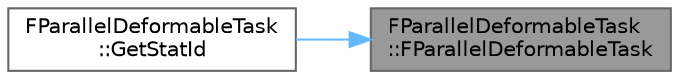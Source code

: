 digraph "FParallelDeformableTask::FParallelDeformableTask"
{
 // INTERACTIVE_SVG=YES
 // LATEX_PDF_SIZE
  bgcolor="transparent";
  edge [fontname=Helvetica,fontsize=10,labelfontname=Helvetica,labelfontsize=10];
  node [fontname=Helvetica,fontsize=10,shape=box,height=0.2,width=0.4];
  rankdir="RL";
  Node1 [id="Node000001",label="FParallelDeformableTask\l::FParallelDeformableTask",height=0.2,width=0.4,color="gray40", fillcolor="grey60", style="filled", fontcolor="black",tooltip=" "];
  Node1 -> Node2 [id="edge1_Node000001_Node000002",dir="back",color="steelblue1",style="solid",tooltip=" "];
  Node2 [id="Node000002",label="FParallelDeformableTask\l::GetStatId",height=0.2,width=0.4,color="grey40", fillcolor="white", style="filled",URL="$dd/d9d/classFParallelDeformableTask.html#af557f4f8d9d948391ed8caa0d6cbddee",tooltip=" "];
}
